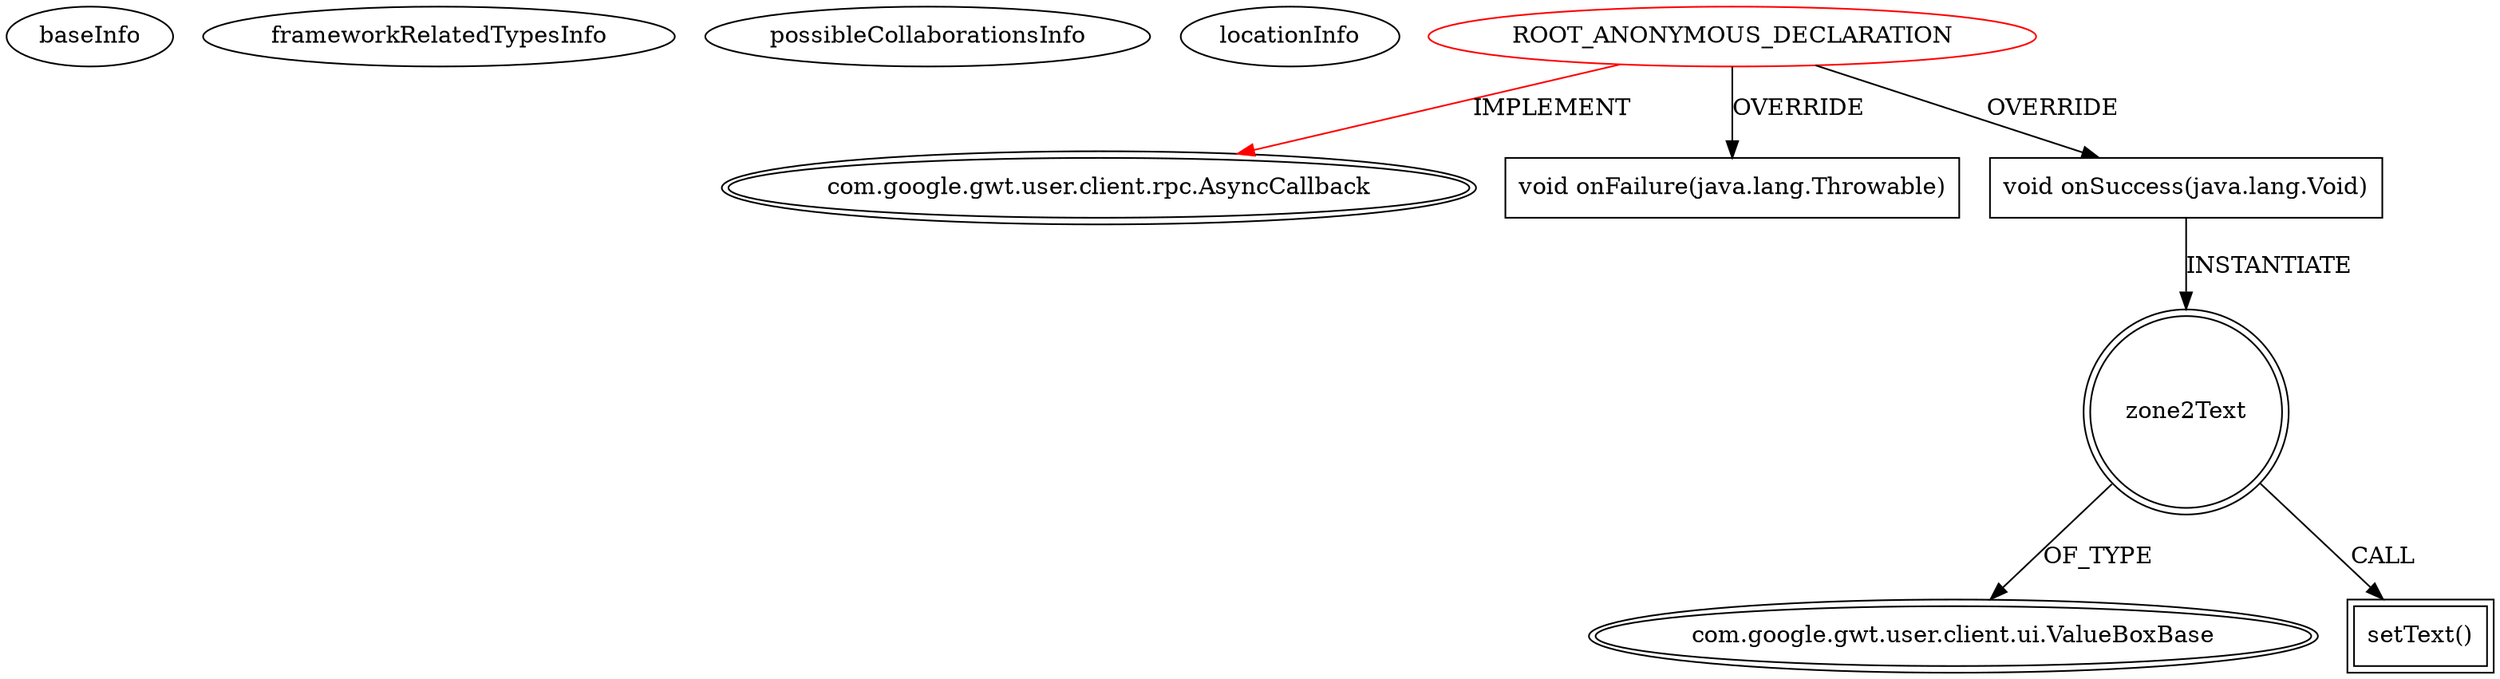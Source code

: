 digraph {
baseInfo[graphId=270,category="extension_graph",isAnonymous=true,possibleRelation=false]
frameworkRelatedTypesInfo[0="com.google.gwt.user.client.rpc.AsyncCallback"]
possibleCollaborationsInfo[]
locationInfo[projectName="MainMain-ChatCafeine",filePath="/MainMain-ChatCafeine/ChatCafeine-master/ChatCafeine/src/sources/client/vue/coffeeRoom/ChatBoxPanel.java",contextSignature="void onClick(com.google.gwt.event.dom.client.ClickEvent)",graphId="270"]
0[label="ROOT_ANONYMOUS_DECLARATION",vertexType="ROOT_ANONYMOUS_DECLARATION",isFrameworkType=false,color=red]
1[label="com.google.gwt.user.client.rpc.AsyncCallback",vertexType="FRAMEWORK_INTERFACE_TYPE",isFrameworkType=true,peripheries=2]
2[label="void onFailure(java.lang.Throwable)",vertexType="OVERRIDING_METHOD_DECLARATION",isFrameworkType=false,shape=box]
3[label="void onSuccess(java.lang.Void)",vertexType="OVERRIDING_METHOD_DECLARATION",isFrameworkType=false,shape=box]
4[label="zone2Text",vertexType="VARIABLE_EXPRESION",isFrameworkType=true,peripheries=2,shape=circle]
6[label="com.google.gwt.user.client.ui.ValueBoxBase",vertexType="FRAMEWORK_CLASS_TYPE",isFrameworkType=true,peripheries=2]
5[label="setText()",vertexType="INSIDE_CALL",isFrameworkType=true,peripheries=2,shape=box]
0->1[label="IMPLEMENT",color=red]
0->2[label="OVERRIDE"]
0->3[label="OVERRIDE"]
3->4[label="INSTANTIATE"]
4->6[label="OF_TYPE"]
4->5[label="CALL"]
}
